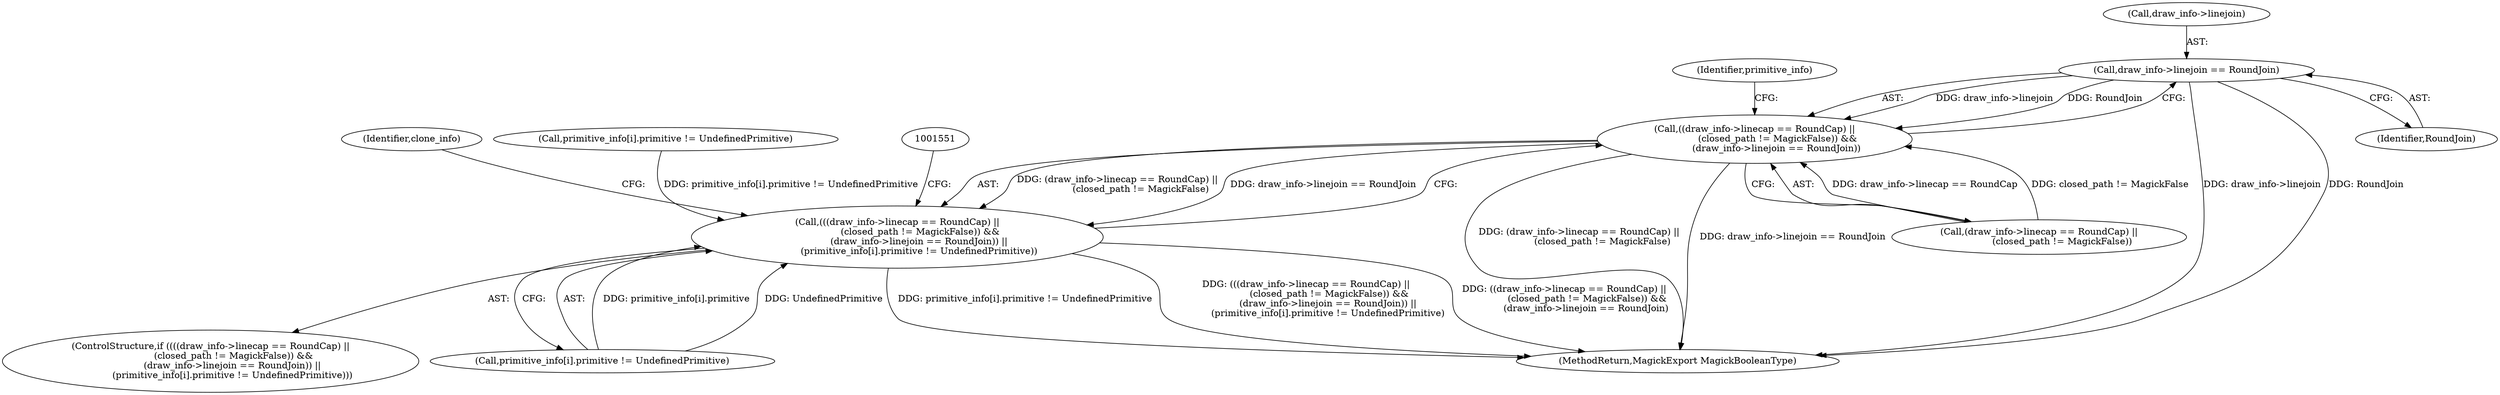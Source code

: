 digraph "0_ImageMagick_726812fa2fa7ce16bcf58f6e115f65427a1c0950_2@pointer" {
"1001537" [label="(Call,draw_info->linejoin == RoundJoin)"];
"1001527" [label="(Call,((draw_info->linecap == RoundCap) ||\n                (closed_path != MagickFalse)) &&\n               (draw_info->linejoin == RoundJoin))"];
"1001526" [label="(Call,(((draw_info->linecap == RoundCap) ||\n                (closed_path != MagickFalse)) &&\n               (draw_info->linejoin == RoundJoin)) ||\n               (primitive_info[i].primitive != UndefinedPrimitive))"];
"1001545" [label="(Identifier,primitive_info)"];
"1001629" [label="(MethodReturn,MagickExport MagickBooleanType)"];
"1001527" [label="(Call,((draw_info->linecap == RoundCap) ||\n                (closed_path != MagickFalse)) &&\n               (draw_info->linejoin == RoundJoin))"];
"1001538" [label="(Call,draw_info->linejoin)"];
"1001528" [label="(Call,(draw_info->linecap == RoundCap) ||\n                (closed_path != MagickFalse))"];
"1001526" [label="(Call,(((draw_info->linecap == RoundCap) ||\n                (closed_path != MagickFalse)) &&\n               (draw_info->linejoin == RoundJoin)) ||\n               (primitive_info[i].primitive != UndefinedPrimitive))"];
"1001559" [label="(Identifier,clone_info)"];
"1001525" [label="(ControlStructure,if ((((draw_info->linecap == RoundCap) ||\n                (closed_path != MagickFalse)) &&\n               (draw_info->linejoin == RoundJoin)) ||\n               (primitive_info[i].primitive != UndefinedPrimitive)))"];
"1001542" [label="(Call,primitive_info[i].primitive != UndefinedPrimitive)"];
"1001467" [label="(Call,primitive_info[i].primitive != UndefinedPrimitive)"];
"1001537" [label="(Call,draw_info->linejoin == RoundJoin)"];
"1001541" [label="(Identifier,RoundJoin)"];
"1001537" -> "1001527"  [label="AST: "];
"1001537" -> "1001541"  [label="CFG: "];
"1001538" -> "1001537"  [label="AST: "];
"1001541" -> "1001537"  [label="AST: "];
"1001527" -> "1001537"  [label="CFG: "];
"1001537" -> "1001629"  [label="DDG: draw_info->linejoin"];
"1001537" -> "1001629"  [label="DDG: RoundJoin"];
"1001537" -> "1001527"  [label="DDG: draw_info->linejoin"];
"1001537" -> "1001527"  [label="DDG: RoundJoin"];
"1001527" -> "1001526"  [label="AST: "];
"1001527" -> "1001528"  [label="CFG: "];
"1001528" -> "1001527"  [label="AST: "];
"1001545" -> "1001527"  [label="CFG: "];
"1001526" -> "1001527"  [label="CFG: "];
"1001527" -> "1001629"  [label="DDG: (draw_info->linecap == RoundCap) ||\n                (closed_path != MagickFalse)"];
"1001527" -> "1001629"  [label="DDG: draw_info->linejoin == RoundJoin"];
"1001527" -> "1001526"  [label="DDG: (draw_info->linecap == RoundCap) ||\n                (closed_path != MagickFalse)"];
"1001527" -> "1001526"  [label="DDG: draw_info->linejoin == RoundJoin"];
"1001528" -> "1001527"  [label="DDG: draw_info->linecap == RoundCap"];
"1001528" -> "1001527"  [label="DDG: closed_path != MagickFalse"];
"1001526" -> "1001525"  [label="AST: "];
"1001526" -> "1001542"  [label="CFG: "];
"1001542" -> "1001526"  [label="AST: "];
"1001551" -> "1001526"  [label="CFG: "];
"1001559" -> "1001526"  [label="CFG: "];
"1001526" -> "1001629"  [label="DDG: primitive_info[i].primitive != UndefinedPrimitive"];
"1001526" -> "1001629"  [label="DDG: (((draw_info->linecap == RoundCap) ||\n                (closed_path != MagickFalse)) &&\n               (draw_info->linejoin == RoundJoin)) ||\n               (primitive_info[i].primitive != UndefinedPrimitive)"];
"1001526" -> "1001629"  [label="DDG: ((draw_info->linecap == RoundCap) ||\n                (closed_path != MagickFalse)) &&\n               (draw_info->linejoin == RoundJoin)"];
"1001467" -> "1001526"  [label="DDG: primitive_info[i].primitive != UndefinedPrimitive"];
"1001542" -> "1001526"  [label="DDG: primitive_info[i].primitive"];
"1001542" -> "1001526"  [label="DDG: UndefinedPrimitive"];
}
